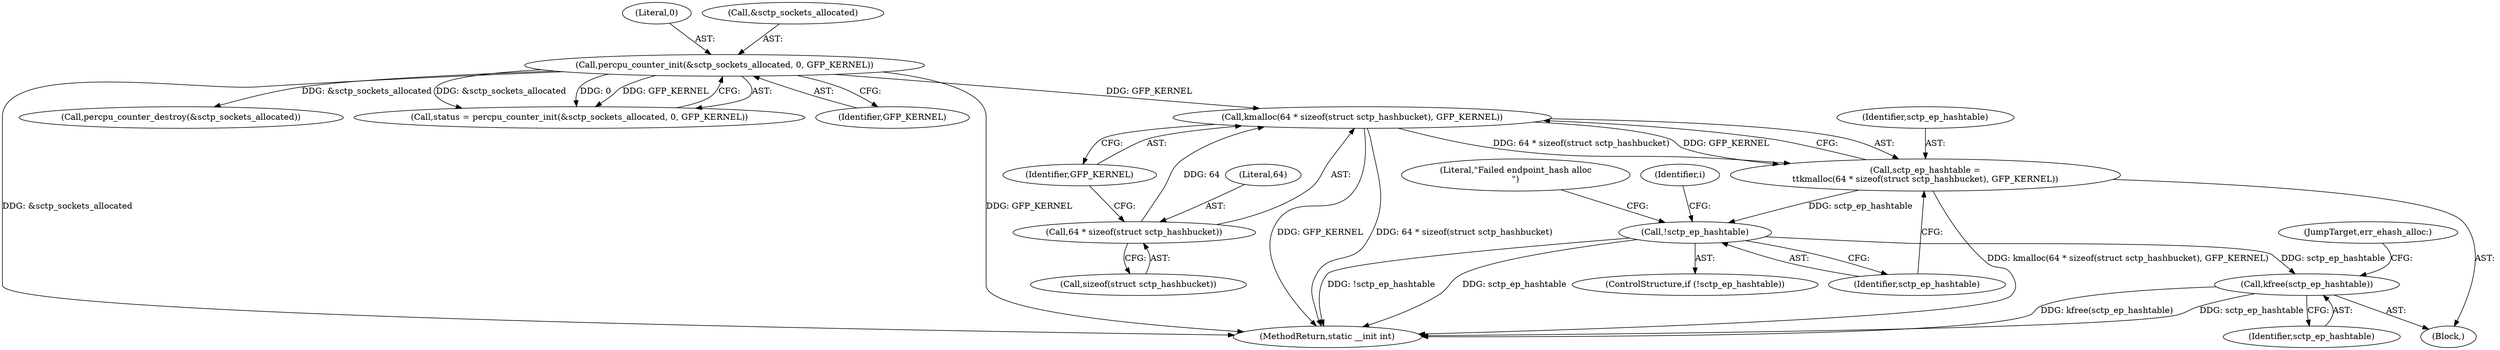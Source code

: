 digraph "0_linux_8e2d61e0aed2b7c4ecb35844fe07e0b2b762dee4_0@API" {
"1000380" [label="(Call,kmalloc(64 * sizeof(struct sctp_hashbucket), GFP_KERNEL))"];
"1000381" [label="(Call,64 * sizeof(struct sctp_hashbucket))"];
"1000158" [label="(Call,percpu_counter_init(&sctp_sockets_allocated, 0, GFP_KERNEL))"];
"1000378" [label="(Call,sctp_ep_hashtable =\n\t\tkmalloc(64 * sizeof(struct sctp_hashbucket), GFP_KERNEL))"];
"1000387" [label="(Call,!sctp_ep_hashtable)"];
"1000564" [label="(Call,kfree(sctp_ep_hashtable))"];
"1000388" [label="(Identifier,sctp_ep_hashtable)"];
"1000387" [label="(Call,!sctp_ep_hashtable)"];
"1000385" [label="(Identifier,GFP_KERNEL)"];
"1000382" [label="(Literal,64)"];
"1000564" [label="(Call,kfree(sctp_ep_hashtable))"];
"1000577" [label="(Call,percpu_counter_destroy(&sctp_sockets_allocated))"];
"1000386" [label="(ControlStructure,if (!sctp_ep_hashtable))"];
"1000381" [label="(Call,64 * sizeof(struct sctp_hashbucket))"];
"1000380" [label="(Call,kmalloc(64 * sizeof(struct sctp_hashbucket), GFP_KERNEL))"];
"1000565" [label="(Identifier,sctp_ep_hashtable)"];
"1000161" [label="(Literal,0)"];
"1000156" [label="(Call,status = percpu_counter_init(&sctp_sockets_allocated, 0, GFP_KERNEL))"];
"1000391" [label="(Literal,\"Failed endpoint_hash alloc\n\")"];
"1000159" [label="(Call,&sctp_sockets_allocated)"];
"1000162" [label="(Identifier,GFP_KERNEL)"];
"1000112" [label="(Block,)"];
"1000587" [label="(MethodReturn,static __init int)"];
"1000399" [label="(Identifier,i)"];
"1000383" [label="(Call,sizeof(struct sctp_hashbucket))"];
"1000566" [label="(JumpTarget,err_ehash_alloc:)"];
"1000158" [label="(Call,percpu_counter_init(&sctp_sockets_allocated, 0, GFP_KERNEL))"];
"1000379" [label="(Identifier,sctp_ep_hashtable)"];
"1000378" [label="(Call,sctp_ep_hashtable =\n\t\tkmalloc(64 * sizeof(struct sctp_hashbucket), GFP_KERNEL))"];
"1000380" -> "1000378"  [label="AST: "];
"1000380" -> "1000385"  [label="CFG: "];
"1000381" -> "1000380"  [label="AST: "];
"1000385" -> "1000380"  [label="AST: "];
"1000378" -> "1000380"  [label="CFG: "];
"1000380" -> "1000587"  [label="DDG: 64 * sizeof(struct sctp_hashbucket)"];
"1000380" -> "1000587"  [label="DDG: GFP_KERNEL"];
"1000380" -> "1000378"  [label="DDG: 64 * sizeof(struct sctp_hashbucket)"];
"1000380" -> "1000378"  [label="DDG: GFP_KERNEL"];
"1000381" -> "1000380"  [label="DDG: 64"];
"1000158" -> "1000380"  [label="DDG: GFP_KERNEL"];
"1000381" -> "1000383"  [label="CFG: "];
"1000382" -> "1000381"  [label="AST: "];
"1000383" -> "1000381"  [label="AST: "];
"1000385" -> "1000381"  [label="CFG: "];
"1000158" -> "1000156"  [label="AST: "];
"1000158" -> "1000162"  [label="CFG: "];
"1000159" -> "1000158"  [label="AST: "];
"1000161" -> "1000158"  [label="AST: "];
"1000162" -> "1000158"  [label="AST: "];
"1000156" -> "1000158"  [label="CFG: "];
"1000158" -> "1000587"  [label="DDG: &sctp_sockets_allocated"];
"1000158" -> "1000587"  [label="DDG: GFP_KERNEL"];
"1000158" -> "1000156"  [label="DDG: &sctp_sockets_allocated"];
"1000158" -> "1000156"  [label="DDG: 0"];
"1000158" -> "1000156"  [label="DDG: GFP_KERNEL"];
"1000158" -> "1000577"  [label="DDG: &sctp_sockets_allocated"];
"1000378" -> "1000112"  [label="AST: "];
"1000379" -> "1000378"  [label="AST: "];
"1000388" -> "1000378"  [label="CFG: "];
"1000378" -> "1000587"  [label="DDG: kmalloc(64 * sizeof(struct sctp_hashbucket), GFP_KERNEL)"];
"1000378" -> "1000387"  [label="DDG: sctp_ep_hashtable"];
"1000387" -> "1000386"  [label="AST: "];
"1000387" -> "1000388"  [label="CFG: "];
"1000388" -> "1000387"  [label="AST: "];
"1000391" -> "1000387"  [label="CFG: "];
"1000399" -> "1000387"  [label="CFG: "];
"1000387" -> "1000587"  [label="DDG: sctp_ep_hashtable"];
"1000387" -> "1000587"  [label="DDG: !sctp_ep_hashtable"];
"1000387" -> "1000564"  [label="DDG: sctp_ep_hashtable"];
"1000564" -> "1000112"  [label="AST: "];
"1000564" -> "1000565"  [label="CFG: "];
"1000565" -> "1000564"  [label="AST: "];
"1000566" -> "1000564"  [label="CFG: "];
"1000564" -> "1000587"  [label="DDG: sctp_ep_hashtable"];
"1000564" -> "1000587"  [label="DDG: kfree(sctp_ep_hashtable)"];
}

